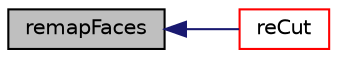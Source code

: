 digraph "remapFaces"
{
  bgcolor="transparent";
  edge [fontname="Helvetica",fontsize="10",labelfontname="Helvetica",labelfontsize="10"];
  node [fontname="Helvetica",fontsize="10",shape=record];
  rankdir="LR";
  Node1 [label="remapFaces",height=0.2,width=0.4,color="black", fillcolor="grey75", style="filled", fontcolor="black"];
  Node1 -> Node2 [dir="back",color="midnightblue",fontsize="10",style="solid",fontname="Helvetica"];
  Node2 [label="reCut",height=0.2,width=0.4,color="red",URL="$a00458.html#afc5a74b0ae963b8d5e674c5e8085a158",tooltip="Recut mesh with existing planeDesc, restricted to a list of cells. "];
}
